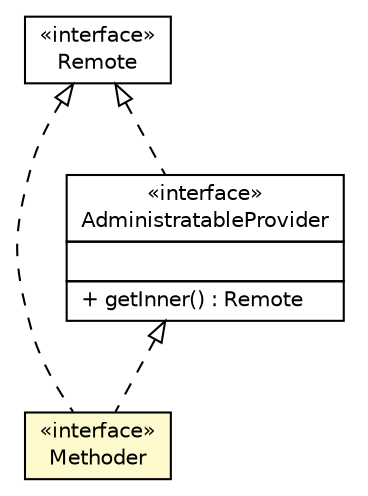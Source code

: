 #!/usr/local/bin/dot
#
# Class diagram 
# Generated by UMLGraph version R5_6 (http://www.umlgraph.org/)
#

digraph G {
	edge [fontname="Helvetica",fontsize=10,labelfontname="Helvetica",labelfontsize=10];
	node [fontname="Helvetica",fontsize=10,shape=plaintext];
	nodesep=0.25;
	ranksep=0.5;
	// sorcer.core.Methoder
	c205844 [label=<<table title="sorcer.core.Methoder" border="0" cellborder="1" cellspacing="0" cellpadding="2" port="p" bgcolor="lemonChiffon" href="./Methoder.html">
		<tr><td><table border="0" cellspacing="0" cellpadding="1">
<tr><td align="center" balign="center"> &#171;interface&#187; </td></tr>
<tr><td align="center" balign="center"> Methoder </td></tr>
		</table></td></tr>
		</table>>, URL="./Methoder.html", fontname="Helvetica", fontcolor="black", fontsize=10.0];
	// sorcer.core.AdministratableProvider
	c205848 [label=<<table title="sorcer.core.AdministratableProvider" border="0" cellborder="1" cellspacing="0" cellpadding="2" port="p" href="./AdministratableProvider.html">
		<tr><td><table border="0" cellspacing="0" cellpadding="1">
<tr><td align="center" balign="center"> &#171;interface&#187; </td></tr>
<tr><td align="center" balign="center"> AdministratableProvider </td></tr>
		</table></td></tr>
		<tr><td><table border="0" cellspacing="0" cellpadding="1">
<tr><td align="left" balign="left">  </td></tr>
		</table></td></tr>
		<tr><td><table border="0" cellspacing="0" cellpadding="1">
<tr><td align="left" balign="left"> + getInner() : Remote </td></tr>
		</table></td></tr>
		</table>>, URL="./AdministratableProvider.html", fontname="Helvetica", fontcolor="black", fontsize=10.0];
	//sorcer.core.Methoder implements sorcer.core.AdministratableProvider
	c205848:p -> c205844:p [dir=back,arrowtail=empty,style=dashed];
	//sorcer.core.Methoder implements java.rmi.Remote
	c206353:p -> c205844:p [dir=back,arrowtail=empty,style=dashed];
	//sorcer.core.AdministratableProvider implements java.rmi.Remote
	c206353:p -> c205848:p [dir=back,arrowtail=empty,style=dashed];
	// java.rmi.Remote
	c206353 [label=<<table title="java.rmi.Remote" border="0" cellborder="1" cellspacing="0" cellpadding="2" port="p" href="http://docs.oracle.com/javase/7/docs/api/java/rmi/Remote.html">
		<tr><td><table border="0" cellspacing="0" cellpadding="1">
<tr><td align="center" balign="center"> &#171;interface&#187; </td></tr>
<tr><td align="center" balign="center"> Remote </td></tr>
		</table></td></tr>
		</table>>, URL="http://docs.oracle.com/javase/7/docs/api/java/rmi/Remote.html", fontname="Helvetica", fontcolor="black", fontsize=10.0];
}

